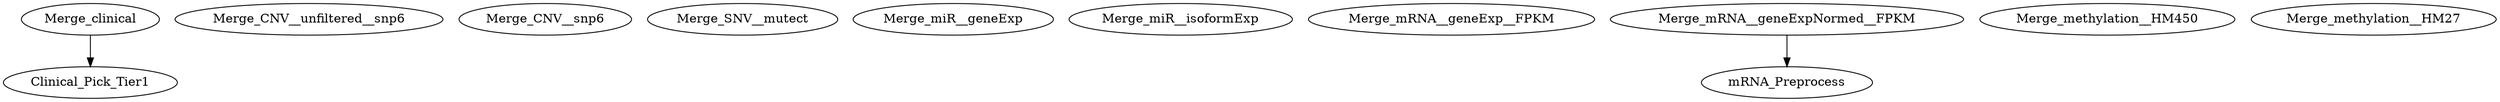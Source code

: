 digraph "stddata" {
    "Clinical_Pick_Tier1";
    "Merge_clinical";
    "Merge_clinical" -> "Clinical_Pick_Tier1" [ satisfiedMode="OnComplete" ];
    "Merge_CNV__unfiltered__snp6";
    "Merge_CNV__snp6";
    "Merge_SNV__mutect";
    "Merge_miR__geneExp";
    "Merge_miR__isoformExp";
    "Merge_mRNA__geneExp__FPKM";
    "Merge_mRNA__geneExpNormed__FPKM";
    "Merge_methylation__HM450";
    "Merge_methylation__HM27";
    "mRNA_Preprocess";
    "Merge_mRNA__geneExpNormed__FPKM" -> "mRNA_Preprocess" [ satisfiedMode="OnComplete" ];
}
